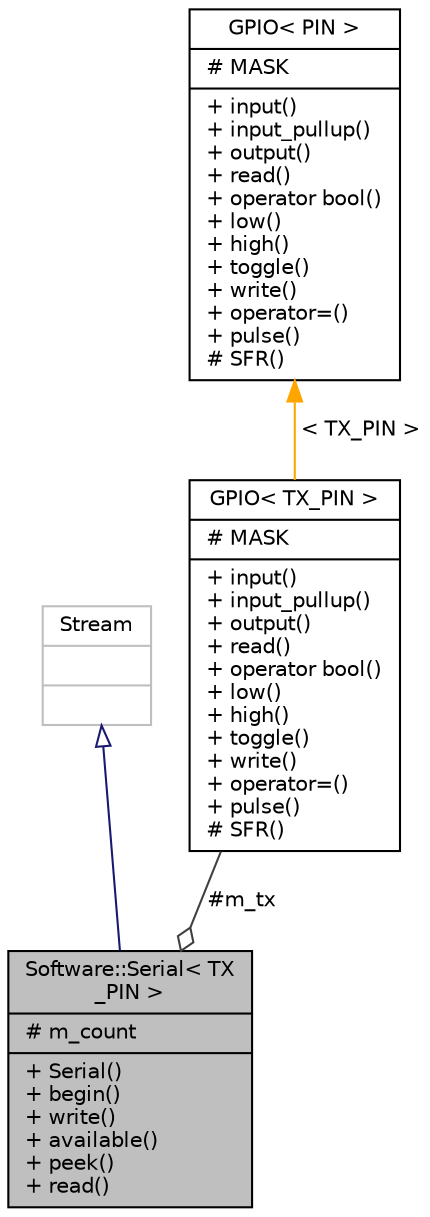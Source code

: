 digraph "Software::Serial&lt; TX_PIN &gt;"
{
  edge [fontname="Helvetica",fontsize="10",labelfontname="Helvetica",labelfontsize="10"];
  node [fontname="Helvetica",fontsize="10",shape=record];
  Node1 [label="{Software::Serial\< TX\l_PIN \>\n|# m_count\l|+ Serial()\l+ begin()\l+ write()\l+ available()\l+ peek()\l+ read()\l}",height=0.2,width=0.4,color="black", fillcolor="grey75", style="filled", fontcolor="black"];
  Node2 -> Node1 [dir="back",color="midnightblue",fontsize="10",style="solid",arrowtail="onormal",fontname="Helvetica"];
  Node2 [label="{Stream\n||}",height=0.2,width=0.4,color="grey75", fillcolor="white", style="filled"];
  Node3 -> Node1 [color="grey25",fontsize="10",style="solid",label=" #m_tx" ,arrowhead="odiamond",fontname="Helvetica"];
  Node3 [label="{GPIO\< TX_PIN \>\n|# MASK\l|+ input()\l+ input_pullup()\l+ output()\l+ read()\l+ operator bool()\l+ low()\l+ high()\l+ toggle()\l+ write()\l+ operator=()\l+ pulse()\l# SFR()\l}",height=0.2,width=0.4,color="black", fillcolor="white", style="filled",URL="$d7/dde/classGPIO.html"];
  Node4 -> Node3 [dir="back",color="orange",fontsize="10",style="solid",label=" \< TX_PIN \>" ,fontname="Helvetica"];
  Node4 [label="{GPIO\< PIN \>\n|# MASK\l|+ input()\l+ input_pullup()\l+ output()\l+ read()\l+ operator bool()\l+ low()\l+ high()\l+ toggle()\l+ write()\l+ operator=()\l+ pulse()\l# SFR()\l}",height=0.2,width=0.4,color="black", fillcolor="white", style="filled",URL="$d7/dde/classGPIO.html"];
}
